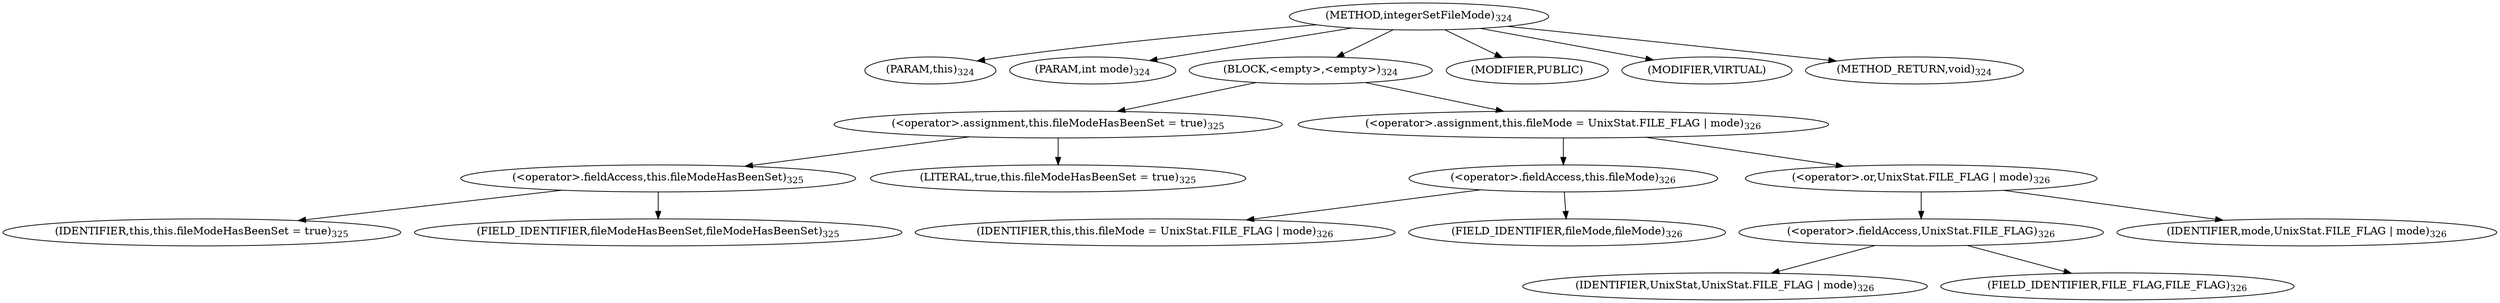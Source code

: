 digraph "integerSetFileMode" {  
"782" [label = <(METHOD,integerSetFileMode)<SUB>324</SUB>> ]
"56" [label = <(PARAM,this)<SUB>324</SUB>> ]
"783" [label = <(PARAM,int mode)<SUB>324</SUB>> ]
"784" [label = <(BLOCK,&lt;empty&gt;,&lt;empty&gt;)<SUB>324</SUB>> ]
"785" [label = <(&lt;operator&gt;.assignment,this.fileModeHasBeenSet = true)<SUB>325</SUB>> ]
"786" [label = <(&lt;operator&gt;.fieldAccess,this.fileModeHasBeenSet)<SUB>325</SUB>> ]
"787" [label = <(IDENTIFIER,this,this.fileModeHasBeenSet = true)<SUB>325</SUB>> ]
"788" [label = <(FIELD_IDENTIFIER,fileModeHasBeenSet,fileModeHasBeenSet)<SUB>325</SUB>> ]
"789" [label = <(LITERAL,true,this.fileModeHasBeenSet = true)<SUB>325</SUB>> ]
"790" [label = <(&lt;operator&gt;.assignment,this.fileMode = UnixStat.FILE_FLAG | mode)<SUB>326</SUB>> ]
"791" [label = <(&lt;operator&gt;.fieldAccess,this.fileMode)<SUB>326</SUB>> ]
"55" [label = <(IDENTIFIER,this,this.fileMode = UnixStat.FILE_FLAG | mode)<SUB>326</SUB>> ]
"792" [label = <(FIELD_IDENTIFIER,fileMode,fileMode)<SUB>326</SUB>> ]
"793" [label = <(&lt;operator&gt;.or,UnixStat.FILE_FLAG | mode)<SUB>326</SUB>> ]
"794" [label = <(&lt;operator&gt;.fieldAccess,UnixStat.FILE_FLAG)<SUB>326</SUB>> ]
"795" [label = <(IDENTIFIER,UnixStat,UnixStat.FILE_FLAG | mode)<SUB>326</SUB>> ]
"796" [label = <(FIELD_IDENTIFIER,FILE_FLAG,FILE_FLAG)<SUB>326</SUB>> ]
"797" [label = <(IDENTIFIER,mode,UnixStat.FILE_FLAG | mode)<SUB>326</SUB>> ]
"798" [label = <(MODIFIER,PUBLIC)> ]
"799" [label = <(MODIFIER,VIRTUAL)> ]
"800" [label = <(METHOD_RETURN,void)<SUB>324</SUB>> ]
  "782" -> "56" 
  "782" -> "783" 
  "782" -> "784" 
  "782" -> "798" 
  "782" -> "799" 
  "782" -> "800" 
  "784" -> "785" 
  "784" -> "790" 
  "785" -> "786" 
  "785" -> "789" 
  "786" -> "787" 
  "786" -> "788" 
  "790" -> "791" 
  "790" -> "793" 
  "791" -> "55" 
  "791" -> "792" 
  "793" -> "794" 
  "793" -> "797" 
  "794" -> "795" 
  "794" -> "796" 
}
